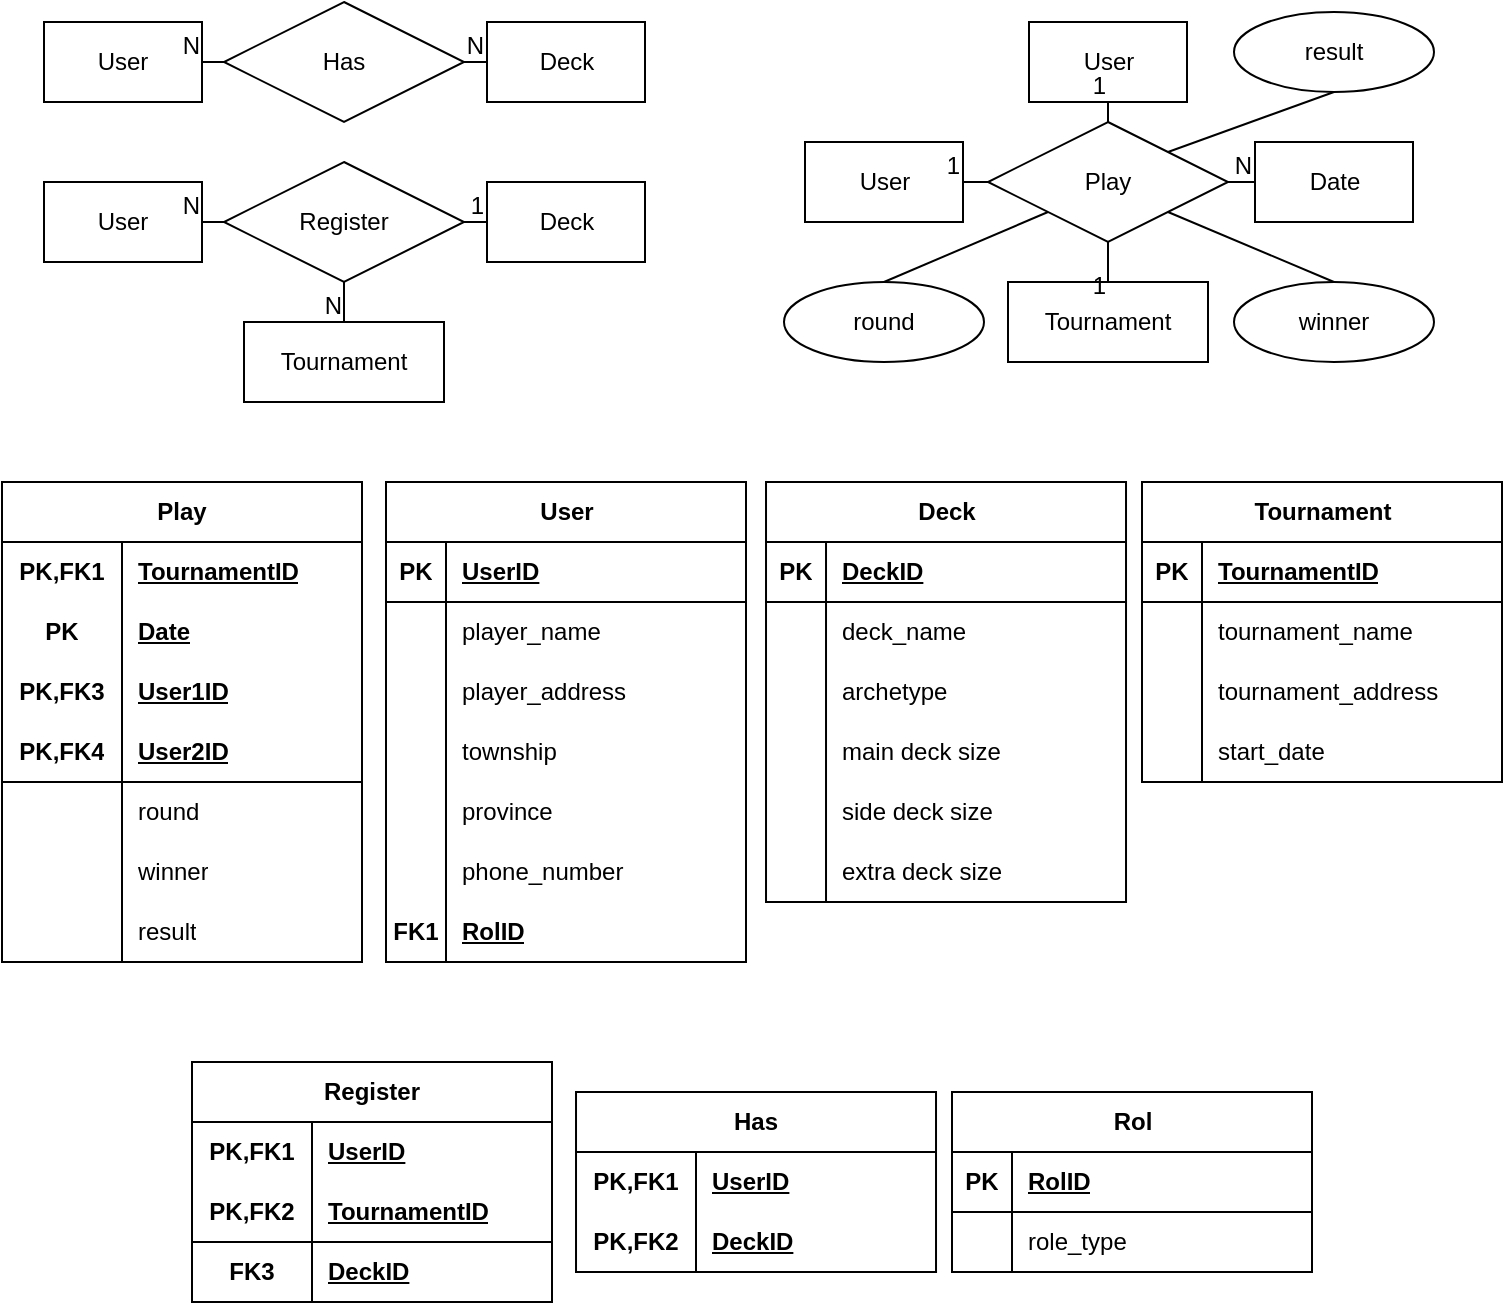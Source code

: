 <mxfile version="21.8.2" type="github">
  <diagram name="Page-1" id="n6OGM5h_O3I-MzQbRJ5R">
    <mxGraphModel dx="880" dy="466" grid="1" gridSize="10" guides="1" tooltips="1" connect="1" arrows="1" fold="1" page="1" pageScale="1" pageWidth="827" pageHeight="1169" math="0" shadow="0">
      <root>
        <mxCell id="0" />
        <mxCell id="1" parent="0" />
        <mxCell id="k-6lbQSvepRwD-YMHX3W-1" value="User" style="whiteSpace=wrap;html=1;align=center;" vertex="1" parent="1">
          <mxGeometry x="552.5" y="60" width="79" height="40" as="geometry" />
        </mxCell>
        <mxCell id="k-6lbQSvepRwD-YMHX3W-2" value="User" style="whiteSpace=wrap;html=1;align=center;" vertex="1" parent="1">
          <mxGeometry x="440.5" y="120" width="79" height="40" as="geometry" />
        </mxCell>
        <mxCell id="k-6lbQSvepRwD-YMHX3W-3" value="User" style="whiteSpace=wrap;html=1;align=center;" vertex="1" parent="1">
          <mxGeometry x="60" y="140" width="79" height="40" as="geometry" />
        </mxCell>
        <mxCell id="k-6lbQSvepRwD-YMHX3W-4" value="User" style="whiteSpace=wrap;html=1;align=center;" vertex="1" parent="1">
          <mxGeometry x="60" y="60" width="79" height="40" as="geometry" />
        </mxCell>
        <mxCell id="k-6lbQSvepRwD-YMHX3W-5" value="Tournament" style="whiteSpace=wrap;html=1;align=center;" vertex="1" parent="1">
          <mxGeometry x="542" y="190" width="100" height="40" as="geometry" />
        </mxCell>
        <mxCell id="k-6lbQSvepRwD-YMHX3W-6" value="Has" style="shape=rhombus;perimeter=rhombusPerimeter;whiteSpace=wrap;html=1;align=center;rounded=0;" vertex="1" parent="1">
          <mxGeometry x="150" y="50" width="120" height="60" as="geometry" />
        </mxCell>
        <mxCell id="k-6lbQSvepRwD-YMHX3W-7" value="" style="endArrow=none;html=1;rounded=0;entryX=0;entryY=0.5;entryDx=0;entryDy=0;exitX=1;exitY=0.5;exitDx=0;exitDy=0;" edge="1" parent="1" source="k-6lbQSvepRwD-YMHX3W-6" target="k-6lbQSvepRwD-YMHX3W-131">
          <mxGeometry relative="1" as="geometry">
            <mxPoint x="392" y="120" as="sourcePoint" />
            <mxPoint x="284" y="80" as="targetPoint" />
          </mxGeometry>
        </mxCell>
        <mxCell id="k-6lbQSvepRwD-YMHX3W-8" value="N" style="resizable=0;html=1;whiteSpace=wrap;align=right;verticalAlign=bottom;rounded=0;" connectable="0" vertex="1" parent="k-6lbQSvepRwD-YMHX3W-7">
          <mxGeometry x="1" relative="1" as="geometry" />
        </mxCell>
        <mxCell id="k-6lbQSvepRwD-YMHX3W-9" value="" style="endArrow=none;html=1;rounded=0;entryX=1;entryY=0.5;entryDx=0;entryDy=0;exitX=0;exitY=0.5;exitDx=0;exitDy=0;" edge="1" parent="1" source="k-6lbQSvepRwD-YMHX3W-6" target="k-6lbQSvepRwD-YMHX3W-4">
          <mxGeometry relative="1" as="geometry">
            <mxPoint x="160" y="130" as="sourcePoint" />
            <mxPoint x="140" y="80" as="targetPoint" />
          </mxGeometry>
        </mxCell>
        <mxCell id="k-6lbQSvepRwD-YMHX3W-10" value="N" style="resizable=0;html=1;whiteSpace=wrap;align=right;verticalAlign=bottom;rounded=0;" connectable="0" vertex="1" parent="k-6lbQSvepRwD-YMHX3W-9">
          <mxGeometry x="1" relative="1" as="geometry" />
        </mxCell>
        <mxCell id="k-6lbQSvepRwD-YMHX3W-11" value="Register" style="shape=rhombus;perimeter=rhombusPerimeter;whiteSpace=wrap;html=1;align=center;rounded=0;" vertex="1" parent="1">
          <mxGeometry x="150" y="130" width="120" height="60" as="geometry" />
        </mxCell>
        <mxCell id="k-6lbQSvepRwD-YMHX3W-12" value="" style="endArrow=none;html=1;rounded=0;exitX=0.5;exitY=1;exitDx=0;exitDy=0;entryX=0.5;entryY=0;entryDx=0;entryDy=0;" edge="1" parent="1" source="k-6lbQSvepRwD-YMHX3W-11" target="k-6lbQSvepRwD-YMHX3W-130">
          <mxGeometry relative="1" as="geometry">
            <mxPoint x="250" y="270" as="sourcePoint" />
            <mxPoint x="209.995" y="220" as="targetPoint" />
          </mxGeometry>
        </mxCell>
        <mxCell id="k-6lbQSvepRwD-YMHX3W-13" value="N" style="resizable=0;html=1;whiteSpace=wrap;align=right;verticalAlign=bottom;rounded=0;" connectable="0" vertex="1" parent="k-6lbQSvepRwD-YMHX3W-12">
          <mxGeometry x="1" relative="1" as="geometry" />
        </mxCell>
        <mxCell id="k-6lbQSvepRwD-YMHX3W-14" style="edgeStyle=orthogonalEdgeStyle;rounded=0;orthogonalLoop=1;jettySize=auto;html=1;exitX=1;exitY=0;exitDx=0;exitDy=0;" edge="1" parent="1" source="k-6lbQSvepRwD-YMHX3W-15">
          <mxGeometry relative="1" as="geometry">
            <mxPoint x="622" y="125" as="targetPoint" />
          </mxGeometry>
        </mxCell>
        <mxCell id="k-6lbQSvepRwD-YMHX3W-15" value="Play" style="shape=rhombus;perimeter=rhombusPerimeter;whiteSpace=wrap;html=1;align=center;rounded=0;" vertex="1" parent="1">
          <mxGeometry x="532" y="110" width="120" height="60" as="geometry" />
        </mxCell>
        <mxCell id="k-6lbQSvepRwD-YMHX3W-16" value="round" style="ellipse;whiteSpace=wrap;html=1;align=center;" vertex="1" parent="1">
          <mxGeometry x="430" y="190" width="100" height="40" as="geometry" />
        </mxCell>
        <mxCell id="k-6lbQSvepRwD-YMHX3W-17" value="" style="endArrow=none;html=1;rounded=0;exitX=0.5;exitY=0;exitDx=0;exitDy=0;entryX=0;entryY=1;entryDx=0;entryDy=0;" edge="1" parent="1" source="k-6lbQSvepRwD-YMHX3W-16" target="k-6lbQSvepRwD-YMHX3W-15">
          <mxGeometry relative="1" as="geometry">
            <mxPoint x="514" y="160" as="sourcePoint" />
            <mxPoint x="674" y="160" as="targetPoint" />
          </mxGeometry>
        </mxCell>
        <mxCell id="k-6lbQSvepRwD-YMHX3W-18" value="winner" style="ellipse;whiteSpace=wrap;html=1;align=center;" vertex="1" parent="1">
          <mxGeometry x="655" y="190" width="100" height="40" as="geometry" />
        </mxCell>
        <mxCell id="k-6lbQSvepRwD-YMHX3W-19" value="" style="endArrow=none;html=1;rounded=0;exitX=0.5;exitY=0;exitDx=0;exitDy=0;entryX=1;entryY=1;entryDx=0;entryDy=0;" edge="1" parent="1" source="k-6lbQSvepRwD-YMHX3W-18" target="k-6lbQSvepRwD-YMHX3W-15">
          <mxGeometry relative="1" as="geometry">
            <mxPoint x="414" y="270" as="sourcePoint" />
            <mxPoint x="572" y="165" as="targetPoint" />
          </mxGeometry>
        </mxCell>
        <mxCell id="k-6lbQSvepRwD-YMHX3W-20" value="result" style="ellipse;whiteSpace=wrap;html=1;align=center;" vertex="1" parent="1">
          <mxGeometry x="655" y="55" width="100" height="40" as="geometry" />
        </mxCell>
        <mxCell id="k-6lbQSvepRwD-YMHX3W-21" value="" style="endArrow=none;html=1;rounded=0;exitX=0.5;exitY=1;exitDx=0;exitDy=0;entryX=1;entryY=0;entryDx=0;entryDy=0;" edge="1" parent="1" source="k-6lbQSvepRwD-YMHX3W-20" target="k-6lbQSvepRwD-YMHX3W-15">
          <mxGeometry relative="1" as="geometry">
            <mxPoint x="566" y="42" as="sourcePoint" />
            <mxPoint x="674" y="110" as="targetPoint" />
          </mxGeometry>
        </mxCell>
        <mxCell id="k-6lbQSvepRwD-YMHX3W-22" value="Play" style="shape=table;startSize=30;container=1;collapsible=1;childLayout=tableLayout;fixedRows=1;rowLines=0;fontStyle=1;align=center;resizeLast=1;html=1;whiteSpace=wrap;" vertex="1" parent="1">
          <mxGeometry x="39" y="290" width="180" height="240" as="geometry" />
        </mxCell>
        <mxCell id="k-6lbQSvepRwD-YMHX3W-23" style="shape=tableRow;horizontal=0;startSize=0;swimlaneHead=0;swimlaneBody=0;fillColor=none;collapsible=0;dropTarget=0;points=[[0,0.5],[1,0.5]];portConstraint=eastwest;top=0;left=0;right=0;bottom=0;html=1;" vertex="1" parent="k-6lbQSvepRwD-YMHX3W-22">
          <mxGeometry y="30" width="180" height="30" as="geometry" />
        </mxCell>
        <mxCell id="k-6lbQSvepRwD-YMHX3W-24" style="shape=partialRectangle;connectable=0;fillColor=none;top=0;left=0;bottom=0;right=0;fontStyle=1;overflow=hidden;html=1;whiteSpace=wrap;" vertex="1" parent="k-6lbQSvepRwD-YMHX3W-23">
          <mxGeometry width="60" height="30" as="geometry">
            <mxRectangle width="60" height="30" as="alternateBounds" />
          </mxGeometry>
        </mxCell>
        <mxCell id="k-6lbQSvepRwD-YMHX3W-25" style="shape=partialRectangle;connectable=0;fillColor=none;top=0;left=0;bottom=0;right=0;align=left;spacingLeft=6;fontStyle=5;overflow=hidden;html=1;whiteSpace=wrap;" vertex="1" parent="k-6lbQSvepRwD-YMHX3W-23">
          <mxGeometry x="60" width="120" height="30" as="geometry">
            <mxRectangle width="120" height="30" as="alternateBounds" />
          </mxGeometry>
        </mxCell>
        <mxCell id="k-6lbQSvepRwD-YMHX3W-26" style="shape=tableRow;horizontal=0;startSize=0;swimlaneHead=0;swimlaneBody=0;fillColor=none;collapsible=0;dropTarget=0;points=[[0,0.5],[1,0.5]];portConstraint=eastwest;top=0;left=0;right=0;bottom=0;html=1;" vertex="1" parent="k-6lbQSvepRwD-YMHX3W-22">
          <mxGeometry y="60" width="180" height="30" as="geometry" />
        </mxCell>
        <mxCell id="k-6lbQSvepRwD-YMHX3W-27" style="shape=partialRectangle;connectable=0;fillColor=none;top=0;left=0;bottom=0;right=0;fontStyle=1;overflow=hidden;html=1;whiteSpace=wrap;" vertex="1" parent="k-6lbQSvepRwD-YMHX3W-26">
          <mxGeometry width="60" height="30" as="geometry">
            <mxRectangle width="60" height="30" as="alternateBounds" />
          </mxGeometry>
        </mxCell>
        <mxCell id="k-6lbQSvepRwD-YMHX3W-28" style="shape=partialRectangle;connectable=0;fillColor=none;top=0;left=0;bottom=0;right=0;align=left;spacingLeft=6;fontStyle=5;overflow=hidden;html=1;whiteSpace=wrap;" vertex="1" parent="k-6lbQSvepRwD-YMHX3W-26">
          <mxGeometry x="60" width="120" height="30" as="geometry">
            <mxRectangle width="120" height="30" as="alternateBounds" />
          </mxGeometry>
        </mxCell>
        <mxCell id="k-6lbQSvepRwD-YMHX3W-29" value="" style="shape=tableRow;horizontal=0;startSize=0;swimlaneHead=0;swimlaneBody=0;fillColor=none;collapsible=0;dropTarget=0;points=[[0,0.5],[1,0.5]];portConstraint=eastwest;top=0;left=0;right=0;bottom=0;html=1;" vertex="1" parent="k-6lbQSvepRwD-YMHX3W-22">
          <mxGeometry y="90" width="180" height="30" as="geometry" />
        </mxCell>
        <mxCell id="k-6lbQSvepRwD-YMHX3W-30" value="PK,FK3" style="shape=partialRectangle;connectable=0;fillColor=none;top=0;left=0;bottom=0;right=0;fontStyle=1;overflow=hidden;html=1;whiteSpace=wrap;" vertex="1" parent="k-6lbQSvepRwD-YMHX3W-29">
          <mxGeometry width="60" height="30" as="geometry">
            <mxRectangle width="60" height="30" as="alternateBounds" />
          </mxGeometry>
        </mxCell>
        <mxCell id="k-6lbQSvepRwD-YMHX3W-31" value="User1ID" style="shape=partialRectangle;connectable=0;fillColor=none;top=0;left=0;bottom=0;right=0;align=left;spacingLeft=6;fontStyle=5;overflow=hidden;html=1;whiteSpace=wrap;" vertex="1" parent="k-6lbQSvepRwD-YMHX3W-29">
          <mxGeometry x="60" width="120" height="30" as="geometry">
            <mxRectangle width="120" height="30" as="alternateBounds" />
          </mxGeometry>
        </mxCell>
        <mxCell id="k-6lbQSvepRwD-YMHX3W-32" value="" style="shape=tableRow;horizontal=0;startSize=0;swimlaneHead=0;swimlaneBody=0;fillColor=none;collapsible=0;dropTarget=0;points=[[0,0.5],[1,0.5]];portConstraint=eastwest;top=0;left=0;right=0;bottom=1;html=1;" vertex="1" parent="k-6lbQSvepRwD-YMHX3W-22">
          <mxGeometry y="120" width="180" height="30" as="geometry" />
        </mxCell>
        <mxCell id="k-6lbQSvepRwD-YMHX3W-33" value="PK,FK4" style="shape=partialRectangle;connectable=0;fillColor=none;top=0;left=0;bottom=0;right=0;fontStyle=1;overflow=hidden;html=1;whiteSpace=wrap;" vertex="1" parent="k-6lbQSvepRwD-YMHX3W-32">
          <mxGeometry width="60" height="30" as="geometry">
            <mxRectangle width="60" height="30" as="alternateBounds" />
          </mxGeometry>
        </mxCell>
        <mxCell id="k-6lbQSvepRwD-YMHX3W-34" value="User2ID" style="shape=partialRectangle;connectable=0;fillColor=none;top=0;left=0;bottom=0;right=0;align=left;spacingLeft=6;fontStyle=5;overflow=hidden;html=1;whiteSpace=wrap;" vertex="1" parent="k-6lbQSvepRwD-YMHX3W-32">
          <mxGeometry x="60" width="120" height="30" as="geometry">
            <mxRectangle width="120" height="30" as="alternateBounds" />
          </mxGeometry>
        </mxCell>
        <mxCell id="k-6lbQSvepRwD-YMHX3W-35" value="" style="shape=tableRow;horizontal=0;startSize=0;swimlaneHead=0;swimlaneBody=0;fillColor=none;collapsible=0;dropTarget=0;points=[[0,0.5],[1,0.5]];portConstraint=eastwest;top=0;left=0;right=0;bottom=0;html=1;" vertex="1" parent="k-6lbQSvepRwD-YMHX3W-22">
          <mxGeometry y="150" width="180" height="30" as="geometry" />
        </mxCell>
        <mxCell id="k-6lbQSvepRwD-YMHX3W-36" value="" style="shape=partialRectangle;connectable=0;fillColor=none;top=0;left=0;bottom=0;right=0;editable=1;overflow=hidden;html=1;whiteSpace=wrap;" vertex="1" parent="k-6lbQSvepRwD-YMHX3W-35">
          <mxGeometry width="60" height="30" as="geometry">
            <mxRectangle width="60" height="30" as="alternateBounds" />
          </mxGeometry>
        </mxCell>
        <mxCell id="k-6lbQSvepRwD-YMHX3W-37" value="round" style="shape=partialRectangle;connectable=0;fillColor=none;top=0;left=0;bottom=0;right=0;align=left;spacingLeft=6;overflow=hidden;html=1;whiteSpace=wrap;" vertex="1" parent="k-6lbQSvepRwD-YMHX3W-35">
          <mxGeometry x="60" width="120" height="30" as="geometry">
            <mxRectangle width="120" height="30" as="alternateBounds" />
          </mxGeometry>
        </mxCell>
        <mxCell id="k-6lbQSvepRwD-YMHX3W-38" value="" style="shape=tableRow;horizontal=0;startSize=0;swimlaneHead=0;swimlaneBody=0;fillColor=none;collapsible=0;dropTarget=0;points=[[0,0.5],[1,0.5]];portConstraint=eastwest;top=0;left=0;right=0;bottom=0;html=1;" vertex="1" parent="k-6lbQSvepRwD-YMHX3W-22">
          <mxGeometry y="180" width="180" height="30" as="geometry" />
        </mxCell>
        <mxCell id="k-6lbQSvepRwD-YMHX3W-39" value="" style="shape=partialRectangle;connectable=0;fillColor=none;top=0;left=0;bottom=0;right=0;editable=1;overflow=hidden;html=1;whiteSpace=wrap;" vertex="1" parent="k-6lbQSvepRwD-YMHX3W-38">
          <mxGeometry width="60" height="30" as="geometry">
            <mxRectangle width="60" height="30" as="alternateBounds" />
          </mxGeometry>
        </mxCell>
        <mxCell id="k-6lbQSvepRwD-YMHX3W-40" value="winner" style="shape=partialRectangle;connectable=0;fillColor=none;top=0;left=0;bottom=0;right=0;align=left;spacingLeft=6;overflow=hidden;html=1;whiteSpace=wrap;" vertex="1" parent="k-6lbQSvepRwD-YMHX3W-38">
          <mxGeometry x="60" width="120" height="30" as="geometry">
            <mxRectangle width="120" height="30" as="alternateBounds" />
          </mxGeometry>
        </mxCell>
        <mxCell id="k-6lbQSvepRwD-YMHX3W-41" style="shape=tableRow;horizontal=0;startSize=0;swimlaneHead=0;swimlaneBody=0;fillColor=none;collapsible=0;dropTarget=0;points=[[0,0.5],[1,0.5]];portConstraint=eastwest;top=0;left=0;right=0;bottom=0;html=1;" vertex="1" parent="k-6lbQSvepRwD-YMHX3W-22">
          <mxGeometry y="210" width="180" height="30" as="geometry" />
        </mxCell>
        <mxCell id="k-6lbQSvepRwD-YMHX3W-42" style="shape=partialRectangle;connectable=0;fillColor=none;top=0;left=0;bottom=0;right=0;editable=1;overflow=hidden;html=1;whiteSpace=wrap;" vertex="1" parent="k-6lbQSvepRwD-YMHX3W-41">
          <mxGeometry width="60" height="30" as="geometry">
            <mxRectangle width="60" height="30" as="alternateBounds" />
          </mxGeometry>
        </mxCell>
        <mxCell id="k-6lbQSvepRwD-YMHX3W-43" style="shape=partialRectangle;connectable=0;fillColor=none;top=0;left=0;bottom=0;right=0;align=left;spacingLeft=6;overflow=hidden;html=1;whiteSpace=wrap;" vertex="1" parent="k-6lbQSvepRwD-YMHX3W-41">
          <mxGeometry x="60" width="120" height="30" as="geometry">
            <mxRectangle width="120" height="30" as="alternateBounds" />
          </mxGeometry>
        </mxCell>
        <mxCell id="k-6lbQSvepRwD-YMHX3W-44" value="PK" style="shape=partialRectangle;connectable=0;fillColor=none;top=0;left=0;bottom=0;right=0;fontStyle=1;overflow=hidden;html=1;whiteSpace=wrap;" vertex="1" parent="1">
          <mxGeometry x="39" y="350" width="60" height="30" as="geometry">
            <mxRectangle width="60" height="30" as="alternateBounds" />
          </mxGeometry>
        </mxCell>
        <mxCell id="k-6lbQSvepRwD-YMHX3W-45" value="Date" style="shape=partialRectangle;connectable=0;fillColor=none;top=0;left=0;bottom=0;right=0;align=left;spacingLeft=6;fontStyle=5;overflow=hidden;html=1;whiteSpace=wrap;" vertex="1" parent="1">
          <mxGeometry x="99" y="350" width="120" height="30" as="geometry">
            <mxRectangle width="120" height="30" as="alternateBounds" />
          </mxGeometry>
        </mxCell>
        <mxCell id="k-6lbQSvepRwD-YMHX3W-46" value="PK,FK1" style="shape=partialRectangle;connectable=0;fillColor=none;top=0;left=0;bottom=0;right=0;fontStyle=1;overflow=hidden;html=1;whiteSpace=wrap;" vertex="1" parent="1">
          <mxGeometry x="39" y="320" width="60" height="30" as="geometry">
            <mxRectangle width="60" height="30" as="alternateBounds" />
          </mxGeometry>
        </mxCell>
        <mxCell id="k-6lbQSvepRwD-YMHX3W-47" value="TournamentID" style="shape=partialRectangle;connectable=0;fillColor=none;top=0;left=0;bottom=0;right=0;align=left;spacingLeft=6;fontStyle=5;overflow=hidden;html=1;whiteSpace=wrap;" vertex="1" parent="1">
          <mxGeometry x="99" y="320" width="120" height="30" as="geometry">
            <mxRectangle width="120" height="30" as="alternateBounds" />
          </mxGeometry>
        </mxCell>
        <mxCell id="k-6lbQSvepRwD-YMHX3W-48" value="result" style="shape=partialRectangle;connectable=0;fillColor=none;top=0;left=0;bottom=0;right=0;align=left;spacingLeft=6;overflow=hidden;html=1;whiteSpace=wrap;" vertex="1" parent="1">
          <mxGeometry x="99" y="500" width="120" height="30" as="geometry">
            <mxRectangle width="120" height="30" as="alternateBounds" />
          </mxGeometry>
        </mxCell>
        <mxCell id="k-6lbQSvepRwD-YMHX3W-49" value="User" style="shape=table;startSize=30;container=1;collapsible=1;childLayout=tableLayout;fixedRows=1;rowLines=0;fontStyle=1;align=center;resizeLast=1;html=1;" vertex="1" parent="1">
          <mxGeometry x="231" y="290" width="180" height="240" as="geometry" />
        </mxCell>
        <mxCell id="k-6lbQSvepRwD-YMHX3W-50" value="" style="shape=tableRow;horizontal=0;startSize=0;swimlaneHead=0;swimlaneBody=0;fillColor=none;collapsible=0;dropTarget=0;points=[[0,0.5],[1,0.5]];portConstraint=eastwest;top=0;left=0;right=0;bottom=1;" vertex="1" parent="k-6lbQSvepRwD-YMHX3W-49">
          <mxGeometry y="30" width="180" height="30" as="geometry" />
        </mxCell>
        <mxCell id="k-6lbQSvepRwD-YMHX3W-51" value="PK" style="shape=partialRectangle;connectable=0;fillColor=none;top=0;left=0;bottom=0;right=0;fontStyle=1;overflow=hidden;whiteSpace=wrap;html=1;" vertex="1" parent="k-6lbQSvepRwD-YMHX3W-50">
          <mxGeometry width="30" height="30" as="geometry">
            <mxRectangle width="30" height="30" as="alternateBounds" />
          </mxGeometry>
        </mxCell>
        <mxCell id="k-6lbQSvepRwD-YMHX3W-52" value="UserID" style="shape=partialRectangle;connectable=0;fillColor=none;top=0;left=0;bottom=0;right=0;align=left;spacingLeft=6;fontStyle=5;overflow=hidden;whiteSpace=wrap;html=1;" vertex="1" parent="k-6lbQSvepRwD-YMHX3W-50">
          <mxGeometry x="30" width="150" height="30" as="geometry">
            <mxRectangle width="150" height="30" as="alternateBounds" />
          </mxGeometry>
        </mxCell>
        <mxCell id="k-6lbQSvepRwD-YMHX3W-53" value="" style="shape=tableRow;horizontal=0;startSize=0;swimlaneHead=0;swimlaneBody=0;fillColor=none;collapsible=0;dropTarget=0;points=[[0,0.5],[1,0.5]];portConstraint=eastwest;top=0;left=0;right=0;bottom=0;" vertex="1" parent="k-6lbQSvepRwD-YMHX3W-49">
          <mxGeometry y="60" width="180" height="30" as="geometry" />
        </mxCell>
        <mxCell id="k-6lbQSvepRwD-YMHX3W-54" value="" style="shape=partialRectangle;connectable=0;fillColor=none;top=0;left=0;bottom=0;right=0;editable=1;overflow=hidden;whiteSpace=wrap;html=1;" vertex="1" parent="k-6lbQSvepRwD-YMHX3W-53">
          <mxGeometry width="30" height="30" as="geometry">
            <mxRectangle width="30" height="30" as="alternateBounds" />
          </mxGeometry>
        </mxCell>
        <mxCell id="k-6lbQSvepRwD-YMHX3W-55" value="player_name" style="shape=partialRectangle;connectable=0;fillColor=none;top=0;left=0;bottom=0;right=0;align=left;spacingLeft=6;overflow=hidden;whiteSpace=wrap;html=1;" vertex="1" parent="k-6lbQSvepRwD-YMHX3W-53">
          <mxGeometry x="30" width="150" height="30" as="geometry">
            <mxRectangle width="150" height="30" as="alternateBounds" />
          </mxGeometry>
        </mxCell>
        <mxCell id="k-6lbQSvepRwD-YMHX3W-56" value="" style="shape=tableRow;horizontal=0;startSize=0;swimlaneHead=0;swimlaneBody=0;fillColor=none;collapsible=0;dropTarget=0;points=[[0,0.5],[1,0.5]];portConstraint=eastwest;top=0;left=0;right=0;bottom=0;" vertex="1" parent="k-6lbQSvepRwD-YMHX3W-49">
          <mxGeometry y="90" width="180" height="30" as="geometry" />
        </mxCell>
        <mxCell id="k-6lbQSvepRwD-YMHX3W-57" value="" style="shape=partialRectangle;connectable=0;fillColor=none;top=0;left=0;bottom=0;right=0;editable=1;overflow=hidden;whiteSpace=wrap;html=1;" vertex="1" parent="k-6lbQSvepRwD-YMHX3W-56">
          <mxGeometry width="30" height="30" as="geometry">
            <mxRectangle width="30" height="30" as="alternateBounds" />
          </mxGeometry>
        </mxCell>
        <mxCell id="k-6lbQSvepRwD-YMHX3W-58" value="player_address" style="shape=partialRectangle;connectable=0;fillColor=none;top=0;left=0;bottom=0;right=0;align=left;spacingLeft=6;overflow=hidden;whiteSpace=wrap;html=1;" vertex="1" parent="k-6lbQSvepRwD-YMHX3W-56">
          <mxGeometry x="30" width="150" height="30" as="geometry">
            <mxRectangle width="150" height="30" as="alternateBounds" />
          </mxGeometry>
        </mxCell>
        <mxCell id="k-6lbQSvepRwD-YMHX3W-59" value="" style="shape=tableRow;horizontal=0;startSize=0;swimlaneHead=0;swimlaneBody=0;fillColor=none;collapsible=0;dropTarget=0;points=[[0,0.5],[1,0.5]];portConstraint=eastwest;top=0;left=0;right=0;bottom=0;" vertex="1" parent="k-6lbQSvepRwD-YMHX3W-49">
          <mxGeometry y="120" width="180" height="30" as="geometry" />
        </mxCell>
        <mxCell id="k-6lbQSvepRwD-YMHX3W-60" value="" style="shape=partialRectangle;connectable=0;fillColor=none;top=0;left=0;bottom=0;right=0;editable=1;overflow=hidden;whiteSpace=wrap;html=1;" vertex="1" parent="k-6lbQSvepRwD-YMHX3W-59">
          <mxGeometry width="30" height="30" as="geometry">
            <mxRectangle width="30" height="30" as="alternateBounds" />
          </mxGeometry>
        </mxCell>
        <mxCell id="k-6lbQSvepRwD-YMHX3W-61" value="township" style="shape=partialRectangle;connectable=0;fillColor=none;top=0;left=0;bottom=0;right=0;align=left;spacingLeft=6;overflow=hidden;whiteSpace=wrap;html=1;" vertex="1" parent="k-6lbQSvepRwD-YMHX3W-59">
          <mxGeometry x="30" width="150" height="30" as="geometry">
            <mxRectangle width="150" height="30" as="alternateBounds" />
          </mxGeometry>
        </mxCell>
        <mxCell id="k-6lbQSvepRwD-YMHX3W-62" style="shape=tableRow;horizontal=0;startSize=0;swimlaneHead=0;swimlaneBody=0;fillColor=none;collapsible=0;dropTarget=0;points=[[0,0.5],[1,0.5]];portConstraint=eastwest;top=0;left=0;right=0;bottom=0;" vertex="1" parent="k-6lbQSvepRwD-YMHX3W-49">
          <mxGeometry y="150" width="180" height="30" as="geometry" />
        </mxCell>
        <mxCell id="k-6lbQSvepRwD-YMHX3W-63" style="shape=partialRectangle;connectable=0;fillColor=none;top=0;left=0;bottom=0;right=0;editable=1;overflow=hidden;whiteSpace=wrap;html=1;" vertex="1" parent="k-6lbQSvepRwD-YMHX3W-62">
          <mxGeometry width="30" height="30" as="geometry">
            <mxRectangle width="30" height="30" as="alternateBounds" />
          </mxGeometry>
        </mxCell>
        <mxCell id="k-6lbQSvepRwD-YMHX3W-64" value="province" style="shape=partialRectangle;connectable=0;fillColor=none;top=0;left=0;bottom=0;right=0;align=left;spacingLeft=6;overflow=hidden;whiteSpace=wrap;html=1;" vertex="1" parent="k-6lbQSvepRwD-YMHX3W-62">
          <mxGeometry x="30" width="150" height="30" as="geometry">
            <mxRectangle width="150" height="30" as="alternateBounds" />
          </mxGeometry>
        </mxCell>
        <mxCell id="k-6lbQSvepRwD-YMHX3W-65" style="shape=tableRow;horizontal=0;startSize=0;swimlaneHead=0;swimlaneBody=0;fillColor=none;collapsible=0;dropTarget=0;points=[[0,0.5],[1,0.5]];portConstraint=eastwest;top=0;left=0;right=0;bottom=0;" vertex="1" parent="k-6lbQSvepRwD-YMHX3W-49">
          <mxGeometry y="180" width="180" height="30" as="geometry" />
        </mxCell>
        <mxCell id="k-6lbQSvepRwD-YMHX3W-66" style="shape=partialRectangle;connectable=0;fillColor=none;top=0;left=0;bottom=0;right=0;editable=1;overflow=hidden;whiteSpace=wrap;html=1;" vertex="1" parent="k-6lbQSvepRwD-YMHX3W-65">
          <mxGeometry width="30" height="30" as="geometry">
            <mxRectangle width="30" height="30" as="alternateBounds" />
          </mxGeometry>
        </mxCell>
        <mxCell id="k-6lbQSvepRwD-YMHX3W-67" value="phone_number" style="shape=partialRectangle;connectable=0;fillColor=none;top=0;left=0;bottom=0;right=0;align=left;spacingLeft=6;overflow=hidden;whiteSpace=wrap;html=1;" vertex="1" parent="k-6lbQSvepRwD-YMHX3W-65">
          <mxGeometry x="30" width="150" height="30" as="geometry">
            <mxRectangle width="150" height="30" as="alternateBounds" />
          </mxGeometry>
        </mxCell>
        <mxCell id="k-6lbQSvepRwD-YMHX3W-156" style="shape=tableRow;horizontal=0;startSize=0;swimlaneHead=0;swimlaneBody=0;fillColor=none;collapsible=0;dropTarget=0;points=[[0,0.5],[1,0.5]];portConstraint=eastwest;top=0;left=0;right=0;bottom=0;" vertex="1" parent="k-6lbQSvepRwD-YMHX3W-49">
          <mxGeometry y="210" width="180" height="30" as="geometry" />
        </mxCell>
        <mxCell id="k-6lbQSvepRwD-YMHX3W-157" value="&lt;b&gt;FK1&lt;/b&gt;" style="shape=partialRectangle;connectable=0;fillColor=none;top=0;left=0;bottom=0;right=0;editable=1;overflow=hidden;whiteSpace=wrap;html=1;" vertex="1" parent="k-6lbQSvepRwD-YMHX3W-156">
          <mxGeometry width="30" height="30" as="geometry">
            <mxRectangle width="30" height="30" as="alternateBounds" />
          </mxGeometry>
        </mxCell>
        <mxCell id="k-6lbQSvepRwD-YMHX3W-158" value="RolID" style="shape=partialRectangle;connectable=0;fillColor=none;top=0;left=0;bottom=0;right=0;align=left;spacingLeft=6;overflow=hidden;whiteSpace=wrap;html=1;fontStyle=5" vertex="1" parent="k-6lbQSvepRwD-YMHX3W-156">
          <mxGeometry x="30" width="150" height="30" as="geometry">
            <mxRectangle width="150" height="30" as="alternateBounds" />
          </mxGeometry>
        </mxCell>
        <mxCell id="k-6lbQSvepRwD-YMHX3W-68" value="Deck" style="shape=table;startSize=30;container=1;collapsible=1;childLayout=tableLayout;fixedRows=1;rowLines=0;fontStyle=1;align=center;resizeLast=1;html=1;" vertex="1" parent="1">
          <mxGeometry x="421.01" y="290" width="180" height="210" as="geometry" />
        </mxCell>
        <mxCell id="k-6lbQSvepRwD-YMHX3W-69" value="" style="shape=tableRow;horizontal=0;startSize=0;swimlaneHead=0;swimlaneBody=0;fillColor=none;collapsible=0;dropTarget=0;points=[[0,0.5],[1,0.5]];portConstraint=eastwest;top=0;left=0;right=0;bottom=1;" vertex="1" parent="k-6lbQSvepRwD-YMHX3W-68">
          <mxGeometry y="30" width="180" height="30" as="geometry" />
        </mxCell>
        <mxCell id="k-6lbQSvepRwD-YMHX3W-70" value="PK" style="shape=partialRectangle;connectable=0;fillColor=none;top=0;left=0;bottom=0;right=0;fontStyle=1;overflow=hidden;whiteSpace=wrap;html=1;" vertex="1" parent="k-6lbQSvepRwD-YMHX3W-69">
          <mxGeometry width="30" height="30" as="geometry">
            <mxRectangle width="30" height="30" as="alternateBounds" />
          </mxGeometry>
        </mxCell>
        <mxCell id="k-6lbQSvepRwD-YMHX3W-71" value="DeckID" style="shape=partialRectangle;connectable=0;fillColor=none;top=0;left=0;bottom=0;right=0;align=left;spacingLeft=6;fontStyle=5;overflow=hidden;whiteSpace=wrap;html=1;" vertex="1" parent="k-6lbQSvepRwD-YMHX3W-69">
          <mxGeometry x="30" width="150" height="30" as="geometry">
            <mxRectangle width="150" height="30" as="alternateBounds" />
          </mxGeometry>
        </mxCell>
        <mxCell id="k-6lbQSvepRwD-YMHX3W-72" value="" style="shape=tableRow;horizontal=0;startSize=0;swimlaneHead=0;swimlaneBody=0;fillColor=none;collapsible=0;dropTarget=0;points=[[0,0.5],[1,0.5]];portConstraint=eastwest;top=0;left=0;right=0;bottom=0;" vertex="1" parent="k-6lbQSvepRwD-YMHX3W-68">
          <mxGeometry y="60" width="180" height="30" as="geometry" />
        </mxCell>
        <mxCell id="k-6lbQSvepRwD-YMHX3W-73" value="" style="shape=partialRectangle;connectable=0;fillColor=none;top=0;left=0;bottom=0;right=0;editable=1;overflow=hidden;whiteSpace=wrap;html=1;" vertex="1" parent="k-6lbQSvepRwD-YMHX3W-72">
          <mxGeometry width="30" height="30" as="geometry">
            <mxRectangle width="30" height="30" as="alternateBounds" />
          </mxGeometry>
        </mxCell>
        <mxCell id="k-6lbQSvepRwD-YMHX3W-74" value="deck_name" style="shape=partialRectangle;connectable=0;fillColor=none;top=0;left=0;bottom=0;right=0;align=left;spacingLeft=6;overflow=hidden;whiteSpace=wrap;html=1;" vertex="1" parent="k-6lbQSvepRwD-YMHX3W-72">
          <mxGeometry x="30" width="150" height="30" as="geometry">
            <mxRectangle width="150" height="30" as="alternateBounds" />
          </mxGeometry>
        </mxCell>
        <mxCell id="k-6lbQSvepRwD-YMHX3W-75" value="" style="shape=tableRow;horizontal=0;startSize=0;swimlaneHead=0;swimlaneBody=0;fillColor=none;collapsible=0;dropTarget=0;points=[[0,0.5],[1,0.5]];portConstraint=eastwest;top=0;left=0;right=0;bottom=0;" vertex="1" parent="k-6lbQSvepRwD-YMHX3W-68">
          <mxGeometry y="90" width="180" height="30" as="geometry" />
        </mxCell>
        <mxCell id="k-6lbQSvepRwD-YMHX3W-76" value="" style="shape=partialRectangle;connectable=0;fillColor=none;top=0;left=0;bottom=0;right=0;editable=1;overflow=hidden;whiteSpace=wrap;html=1;" vertex="1" parent="k-6lbQSvepRwD-YMHX3W-75">
          <mxGeometry width="30" height="30" as="geometry">
            <mxRectangle width="30" height="30" as="alternateBounds" />
          </mxGeometry>
        </mxCell>
        <mxCell id="k-6lbQSvepRwD-YMHX3W-77" value="archetype" style="shape=partialRectangle;connectable=0;fillColor=none;top=0;left=0;bottom=0;right=0;align=left;spacingLeft=6;overflow=hidden;whiteSpace=wrap;html=1;" vertex="1" parent="k-6lbQSvepRwD-YMHX3W-75">
          <mxGeometry x="30" width="150" height="30" as="geometry">
            <mxRectangle width="150" height="30" as="alternateBounds" />
          </mxGeometry>
        </mxCell>
        <mxCell id="k-6lbQSvepRwD-YMHX3W-78" value="" style="shape=tableRow;horizontal=0;startSize=0;swimlaneHead=0;swimlaneBody=0;fillColor=none;collapsible=0;dropTarget=0;points=[[0,0.5],[1,0.5]];portConstraint=eastwest;top=0;left=0;right=0;bottom=0;" vertex="1" parent="k-6lbQSvepRwD-YMHX3W-68">
          <mxGeometry y="120" width="180" height="30" as="geometry" />
        </mxCell>
        <mxCell id="k-6lbQSvepRwD-YMHX3W-79" value="" style="shape=partialRectangle;connectable=0;fillColor=none;top=0;left=0;bottom=0;right=0;editable=1;overflow=hidden;whiteSpace=wrap;html=1;" vertex="1" parent="k-6lbQSvepRwD-YMHX3W-78">
          <mxGeometry width="30" height="30" as="geometry">
            <mxRectangle width="30" height="30" as="alternateBounds" />
          </mxGeometry>
        </mxCell>
        <mxCell id="k-6lbQSvepRwD-YMHX3W-80" value="main deck size" style="shape=partialRectangle;connectable=0;fillColor=none;top=0;left=0;bottom=0;right=0;align=left;spacingLeft=6;overflow=hidden;whiteSpace=wrap;html=1;" vertex="1" parent="k-6lbQSvepRwD-YMHX3W-78">
          <mxGeometry x="30" width="150" height="30" as="geometry">
            <mxRectangle width="150" height="30" as="alternateBounds" />
          </mxGeometry>
        </mxCell>
        <mxCell id="k-6lbQSvepRwD-YMHX3W-81" style="shape=tableRow;horizontal=0;startSize=0;swimlaneHead=0;swimlaneBody=0;fillColor=none;collapsible=0;dropTarget=0;points=[[0,0.5],[1,0.5]];portConstraint=eastwest;top=0;left=0;right=0;bottom=0;" vertex="1" parent="k-6lbQSvepRwD-YMHX3W-68">
          <mxGeometry y="150" width="180" height="30" as="geometry" />
        </mxCell>
        <mxCell id="k-6lbQSvepRwD-YMHX3W-82" style="shape=partialRectangle;connectable=0;fillColor=none;top=0;left=0;bottom=0;right=0;editable=1;overflow=hidden;whiteSpace=wrap;html=1;" vertex="1" parent="k-6lbQSvepRwD-YMHX3W-81">
          <mxGeometry width="30" height="30" as="geometry">
            <mxRectangle width="30" height="30" as="alternateBounds" />
          </mxGeometry>
        </mxCell>
        <mxCell id="k-6lbQSvepRwD-YMHX3W-83" value="side deck size" style="shape=partialRectangle;connectable=0;fillColor=none;top=0;left=0;bottom=0;right=0;align=left;spacingLeft=6;overflow=hidden;whiteSpace=wrap;html=1;" vertex="1" parent="k-6lbQSvepRwD-YMHX3W-81">
          <mxGeometry x="30" width="150" height="30" as="geometry">
            <mxRectangle width="150" height="30" as="alternateBounds" />
          </mxGeometry>
        </mxCell>
        <mxCell id="k-6lbQSvepRwD-YMHX3W-84" style="shape=tableRow;horizontal=0;startSize=0;swimlaneHead=0;swimlaneBody=0;fillColor=none;collapsible=0;dropTarget=0;points=[[0,0.5],[1,0.5]];portConstraint=eastwest;top=0;left=0;right=0;bottom=0;" vertex="1" parent="k-6lbQSvepRwD-YMHX3W-68">
          <mxGeometry y="180" width="180" height="30" as="geometry" />
        </mxCell>
        <mxCell id="k-6lbQSvepRwD-YMHX3W-85" style="shape=partialRectangle;connectable=0;fillColor=none;top=0;left=0;bottom=0;right=0;editable=1;overflow=hidden;whiteSpace=wrap;html=1;" vertex="1" parent="k-6lbQSvepRwD-YMHX3W-84">
          <mxGeometry width="30" height="30" as="geometry">
            <mxRectangle width="30" height="30" as="alternateBounds" />
          </mxGeometry>
        </mxCell>
        <mxCell id="k-6lbQSvepRwD-YMHX3W-86" value="extra deck size" style="shape=partialRectangle;connectable=0;fillColor=none;top=0;left=0;bottom=0;right=0;align=left;spacingLeft=6;overflow=hidden;whiteSpace=wrap;html=1;" vertex="1" parent="k-6lbQSvepRwD-YMHX3W-84">
          <mxGeometry x="30" width="150" height="30" as="geometry">
            <mxRectangle width="150" height="30" as="alternateBounds" />
          </mxGeometry>
        </mxCell>
        <mxCell id="k-6lbQSvepRwD-YMHX3W-87" value="Tournament" style="shape=table;startSize=30;container=1;collapsible=1;childLayout=tableLayout;fixedRows=1;rowLines=0;fontStyle=1;align=center;resizeLast=1;html=1;" vertex="1" parent="1">
          <mxGeometry x="609" y="290" width="180" height="150" as="geometry" />
        </mxCell>
        <mxCell id="k-6lbQSvepRwD-YMHX3W-88" value="" style="shape=tableRow;horizontal=0;startSize=0;swimlaneHead=0;swimlaneBody=0;fillColor=none;collapsible=0;dropTarget=0;points=[[0,0.5],[1,0.5]];portConstraint=eastwest;top=0;left=0;right=0;bottom=1;" vertex="1" parent="k-6lbQSvepRwD-YMHX3W-87">
          <mxGeometry y="30" width="180" height="30" as="geometry" />
        </mxCell>
        <mxCell id="k-6lbQSvepRwD-YMHX3W-89" value="PK" style="shape=partialRectangle;connectable=0;fillColor=none;top=0;left=0;bottom=0;right=0;fontStyle=1;overflow=hidden;whiteSpace=wrap;html=1;" vertex="1" parent="k-6lbQSvepRwD-YMHX3W-88">
          <mxGeometry width="30" height="30" as="geometry">
            <mxRectangle width="30" height="30" as="alternateBounds" />
          </mxGeometry>
        </mxCell>
        <mxCell id="k-6lbQSvepRwD-YMHX3W-90" value="TournamentID" style="shape=partialRectangle;connectable=0;fillColor=none;top=0;left=0;bottom=0;right=0;align=left;spacingLeft=6;fontStyle=5;overflow=hidden;whiteSpace=wrap;html=1;" vertex="1" parent="k-6lbQSvepRwD-YMHX3W-88">
          <mxGeometry x="30" width="150" height="30" as="geometry">
            <mxRectangle width="150" height="30" as="alternateBounds" />
          </mxGeometry>
        </mxCell>
        <mxCell id="k-6lbQSvepRwD-YMHX3W-91" value="" style="shape=tableRow;horizontal=0;startSize=0;swimlaneHead=0;swimlaneBody=0;fillColor=none;collapsible=0;dropTarget=0;points=[[0,0.5],[1,0.5]];portConstraint=eastwest;top=0;left=0;right=0;bottom=0;" vertex="1" parent="k-6lbQSvepRwD-YMHX3W-87">
          <mxGeometry y="60" width="180" height="30" as="geometry" />
        </mxCell>
        <mxCell id="k-6lbQSvepRwD-YMHX3W-92" value="" style="shape=partialRectangle;connectable=0;fillColor=none;top=0;left=0;bottom=0;right=0;editable=1;overflow=hidden;whiteSpace=wrap;html=1;" vertex="1" parent="k-6lbQSvepRwD-YMHX3W-91">
          <mxGeometry width="30" height="30" as="geometry">
            <mxRectangle width="30" height="30" as="alternateBounds" />
          </mxGeometry>
        </mxCell>
        <mxCell id="k-6lbQSvepRwD-YMHX3W-93" value="tournament_name" style="shape=partialRectangle;connectable=0;fillColor=none;top=0;left=0;bottom=0;right=0;align=left;spacingLeft=6;overflow=hidden;whiteSpace=wrap;html=1;" vertex="1" parent="k-6lbQSvepRwD-YMHX3W-91">
          <mxGeometry x="30" width="150" height="30" as="geometry">
            <mxRectangle width="150" height="30" as="alternateBounds" />
          </mxGeometry>
        </mxCell>
        <mxCell id="k-6lbQSvepRwD-YMHX3W-94" value="" style="shape=tableRow;horizontal=0;startSize=0;swimlaneHead=0;swimlaneBody=0;fillColor=none;collapsible=0;dropTarget=0;points=[[0,0.5],[1,0.5]];portConstraint=eastwest;top=0;left=0;right=0;bottom=0;" vertex="1" parent="k-6lbQSvepRwD-YMHX3W-87">
          <mxGeometry y="90" width="180" height="30" as="geometry" />
        </mxCell>
        <mxCell id="k-6lbQSvepRwD-YMHX3W-95" value="" style="shape=partialRectangle;connectable=0;fillColor=none;top=0;left=0;bottom=0;right=0;editable=1;overflow=hidden;whiteSpace=wrap;html=1;" vertex="1" parent="k-6lbQSvepRwD-YMHX3W-94">
          <mxGeometry width="30" height="30" as="geometry">
            <mxRectangle width="30" height="30" as="alternateBounds" />
          </mxGeometry>
        </mxCell>
        <mxCell id="k-6lbQSvepRwD-YMHX3W-96" value="tournament_address" style="shape=partialRectangle;connectable=0;fillColor=none;top=0;left=0;bottom=0;right=0;align=left;spacingLeft=6;overflow=hidden;whiteSpace=wrap;html=1;" vertex="1" parent="k-6lbQSvepRwD-YMHX3W-94">
          <mxGeometry x="30" width="150" height="30" as="geometry">
            <mxRectangle width="150" height="30" as="alternateBounds" />
          </mxGeometry>
        </mxCell>
        <mxCell id="k-6lbQSvepRwD-YMHX3W-97" value="" style="shape=tableRow;horizontal=0;startSize=0;swimlaneHead=0;swimlaneBody=0;fillColor=none;collapsible=0;dropTarget=0;points=[[0,0.5],[1,0.5]];portConstraint=eastwest;top=0;left=0;right=0;bottom=0;" vertex="1" parent="k-6lbQSvepRwD-YMHX3W-87">
          <mxGeometry y="120" width="180" height="30" as="geometry" />
        </mxCell>
        <mxCell id="k-6lbQSvepRwD-YMHX3W-98" value="" style="shape=partialRectangle;connectable=0;fillColor=none;top=0;left=0;bottom=0;right=0;editable=1;overflow=hidden;whiteSpace=wrap;html=1;" vertex="1" parent="k-6lbQSvepRwD-YMHX3W-97">
          <mxGeometry width="30" height="30" as="geometry">
            <mxRectangle width="30" height="30" as="alternateBounds" />
          </mxGeometry>
        </mxCell>
        <mxCell id="k-6lbQSvepRwD-YMHX3W-99" value="start_date" style="shape=partialRectangle;connectable=0;fillColor=none;top=0;left=0;bottom=0;right=0;align=left;spacingLeft=6;overflow=hidden;whiteSpace=wrap;html=1;" vertex="1" parent="k-6lbQSvepRwD-YMHX3W-97">
          <mxGeometry x="30" width="150" height="30" as="geometry">
            <mxRectangle width="150" height="30" as="alternateBounds" />
          </mxGeometry>
        </mxCell>
        <mxCell id="k-6lbQSvepRwD-YMHX3W-100" value="" style="endArrow=none;html=1;rounded=0;exitX=0.5;exitY=1;exitDx=0;exitDy=0;entryX=0.5;entryY=0;entryDx=0;entryDy=0;" edge="1" parent="1" source="k-6lbQSvepRwD-YMHX3W-15" target="k-6lbQSvepRwD-YMHX3W-5">
          <mxGeometry relative="1" as="geometry">
            <mxPoint x="514" y="330" as="sourcePoint" />
            <mxPoint x="592" y="190" as="targetPoint" />
          </mxGeometry>
        </mxCell>
        <mxCell id="k-6lbQSvepRwD-YMHX3W-101" value="1" style="resizable=0;html=1;whiteSpace=wrap;align=right;verticalAlign=bottom;" connectable="0" vertex="1" parent="k-6lbQSvepRwD-YMHX3W-100">
          <mxGeometry x="1" relative="1" as="geometry">
            <mxPoint y="10" as="offset" />
          </mxGeometry>
        </mxCell>
        <mxCell id="k-6lbQSvepRwD-YMHX3W-102" value="" style="endArrow=none;html=1;rounded=0;entryX=0.5;entryY=1;entryDx=0;entryDy=0;exitX=0.5;exitY=0;exitDx=0;exitDy=0;" edge="1" parent="1" source="k-6lbQSvepRwD-YMHX3W-15" target="k-6lbQSvepRwD-YMHX3W-1">
          <mxGeometry relative="1" as="geometry">
            <mxPoint x="634" y="80" as="sourcePoint" />
            <mxPoint x="592" y="100" as="targetPoint" />
            <Array as="points" />
          </mxGeometry>
        </mxCell>
        <mxCell id="k-6lbQSvepRwD-YMHX3W-103" value="1" style="resizable=0;html=1;whiteSpace=wrap;align=right;verticalAlign=bottom;" connectable="0" vertex="1" parent="k-6lbQSvepRwD-YMHX3W-102">
          <mxGeometry x="1" relative="1" as="geometry" />
        </mxCell>
        <mxCell id="k-6lbQSvepRwD-YMHX3W-104" value="" style="endArrow=none;html=1;rounded=0;entryX=0;entryY=0.5;entryDx=0;entryDy=0;exitX=1;exitY=0.5;exitDx=0;exitDy=0;" edge="1" parent="1" source="k-6lbQSvepRwD-YMHX3W-11" target="k-6lbQSvepRwD-YMHX3W-132">
          <mxGeometry relative="1" as="geometry">
            <mxPoint x="454" y="366" as="sourcePoint" />
            <mxPoint x="284" y="160" as="targetPoint" />
            <Array as="points" />
          </mxGeometry>
        </mxCell>
        <mxCell id="k-6lbQSvepRwD-YMHX3W-105" value="1" style="resizable=0;html=1;whiteSpace=wrap;align=right;verticalAlign=bottom;" connectable="0" vertex="1" parent="k-6lbQSvepRwD-YMHX3W-104">
          <mxGeometry x="1" relative="1" as="geometry" />
        </mxCell>
        <mxCell id="k-6lbQSvepRwD-YMHX3W-106" value="" style="endArrow=none;html=1;rounded=0;entryX=1;entryY=0.5;entryDx=0;entryDy=0;exitX=0;exitY=0.5;exitDx=0;exitDy=0;" edge="1" parent="1" source="k-6lbQSvepRwD-YMHX3W-15" target="k-6lbQSvepRwD-YMHX3W-2">
          <mxGeometry relative="1" as="geometry">
            <mxPoint x="612" y="130" as="sourcePoint" />
            <mxPoint x="520" y="140" as="targetPoint" />
            <Array as="points" />
          </mxGeometry>
        </mxCell>
        <mxCell id="k-6lbQSvepRwD-YMHX3W-107" value="1" style="resizable=0;html=1;whiteSpace=wrap;align=right;verticalAlign=bottom;" connectable="0" vertex="1" parent="k-6lbQSvepRwD-YMHX3W-106">
          <mxGeometry x="1" relative="1" as="geometry" />
        </mxCell>
        <mxCell id="k-6lbQSvepRwD-YMHX3W-108" value="" style="endArrow=none;html=1;rounded=0;entryX=0.5;entryY=1;entryDx=0;entryDy=0;exitX=0.5;exitY=0;exitDx=0;exitDy=0;" edge="1" parent="1">
          <mxGeometry relative="1" as="geometry">
            <mxPoint x="724" y="150" as="sourcePoint" />
            <mxPoint x="724" y="150" as="targetPoint" />
            <Array as="points" />
          </mxGeometry>
        </mxCell>
        <mxCell id="k-6lbQSvepRwD-YMHX3W-109" value="" style="endArrow=none;html=1;rounded=0;exitX=1;exitY=0.5;exitDx=0;exitDy=0;entryX=0;entryY=0.5;entryDx=0;entryDy=0;" edge="1" parent="1" source="k-6lbQSvepRwD-YMHX3W-15" target="k-6lbQSvepRwD-YMHX3W-133">
          <mxGeometry relative="1" as="geometry">
            <mxPoint x="516" y="-200" as="sourcePoint" />
            <mxPoint x="670" y="140" as="targetPoint" />
          </mxGeometry>
        </mxCell>
        <mxCell id="k-6lbQSvepRwD-YMHX3W-110" value="N" style="resizable=0;html=1;whiteSpace=wrap;align=right;verticalAlign=bottom;rounded=0;" connectable="0" vertex="1" parent="k-6lbQSvepRwD-YMHX3W-109">
          <mxGeometry x="1" relative="1" as="geometry" />
        </mxCell>
        <mxCell id="k-6lbQSvepRwD-YMHX3W-111" value="Has" style="shape=table;startSize=30;container=1;collapsible=1;childLayout=tableLayout;fixedRows=1;rowLines=0;fontStyle=1;align=center;resizeLast=1;html=1;whiteSpace=wrap;" vertex="1" parent="1">
          <mxGeometry x="326.01" y="595" width="180" height="90" as="geometry" />
        </mxCell>
        <mxCell id="k-6lbQSvepRwD-YMHX3W-112" value="" style="shape=tableRow;horizontal=0;startSize=0;swimlaneHead=0;swimlaneBody=0;fillColor=none;collapsible=0;dropTarget=0;points=[[0,0.5],[1,0.5]];portConstraint=eastwest;top=0;left=0;right=0;bottom=0;html=1;" vertex="1" parent="k-6lbQSvepRwD-YMHX3W-111">
          <mxGeometry y="30" width="180" height="30" as="geometry" />
        </mxCell>
        <mxCell id="k-6lbQSvepRwD-YMHX3W-113" value="PK,FK1" style="shape=partialRectangle;connectable=0;fillColor=none;top=0;left=0;bottom=0;right=0;fontStyle=1;overflow=hidden;html=1;whiteSpace=wrap;" vertex="1" parent="k-6lbQSvepRwD-YMHX3W-112">
          <mxGeometry width="60" height="30" as="geometry">
            <mxRectangle width="60" height="30" as="alternateBounds" />
          </mxGeometry>
        </mxCell>
        <mxCell id="k-6lbQSvepRwD-YMHX3W-114" value="UserID" style="shape=partialRectangle;connectable=0;fillColor=none;top=0;left=0;bottom=0;right=0;align=left;spacingLeft=6;fontStyle=5;overflow=hidden;html=1;whiteSpace=wrap;" vertex="1" parent="k-6lbQSvepRwD-YMHX3W-112">
          <mxGeometry x="60" width="120" height="30" as="geometry">
            <mxRectangle width="120" height="30" as="alternateBounds" />
          </mxGeometry>
        </mxCell>
        <mxCell id="k-6lbQSvepRwD-YMHX3W-115" value="" style="shape=tableRow;horizontal=0;startSize=0;swimlaneHead=0;swimlaneBody=0;fillColor=none;collapsible=0;dropTarget=0;points=[[0,0.5],[1,0.5]];portConstraint=eastwest;top=0;left=0;right=0;bottom=1;html=1;" vertex="1" parent="k-6lbQSvepRwD-YMHX3W-111">
          <mxGeometry y="60" width="180" height="30" as="geometry" />
        </mxCell>
        <mxCell id="k-6lbQSvepRwD-YMHX3W-116" value="PK,FK2" style="shape=partialRectangle;connectable=0;fillColor=none;top=0;left=0;bottom=0;right=0;fontStyle=1;overflow=hidden;html=1;whiteSpace=wrap;" vertex="1" parent="k-6lbQSvepRwD-YMHX3W-115">
          <mxGeometry width="60" height="30" as="geometry">
            <mxRectangle width="60" height="30" as="alternateBounds" />
          </mxGeometry>
        </mxCell>
        <mxCell id="k-6lbQSvepRwD-YMHX3W-117" value="DeckID" style="shape=partialRectangle;connectable=0;fillColor=none;top=0;left=0;bottom=0;right=0;align=left;spacingLeft=6;fontStyle=5;overflow=hidden;html=1;whiteSpace=wrap;" vertex="1" parent="k-6lbQSvepRwD-YMHX3W-115">
          <mxGeometry x="60" width="120" height="30" as="geometry">
            <mxRectangle width="120" height="30" as="alternateBounds" />
          </mxGeometry>
        </mxCell>
        <mxCell id="k-6lbQSvepRwD-YMHX3W-118" value="Register" style="shape=table;startSize=30;container=1;collapsible=1;childLayout=tableLayout;fixedRows=1;rowLines=0;fontStyle=1;align=center;resizeLast=1;html=1;whiteSpace=wrap;" vertex="1" parent="1">
          <mxGeometry x="134" y="580" width="180" height="120" as="geometry" />
        </mxCell>
        <mxCell id="k-6lbQSvepRwD-YMHX3W-119" value="" style="shape=tableRow;horizontal=0;startSize=0;swimlaneHead=0;swimlaneBody=0;fillColor=none;collapsible=0;dropTarget=0;points=[[0,0.5],[1,0.5]];portConstraint=eastwest;top=0;left=0;right=0;bottom=0;html=1;" vertex="1" parent="k-6lbQSvepRwD-YMHX3W-118">
          <mxGeometry y="30" width="180" height="30" as="geometry" />
        </mxCell>
        <mxCell id="k-6lbQSvepRwD-YMHX3W-120" value="PK,FK1" style="shape=partialRectangle;connectable=0;fillColor=none;top=0;left=0;bottom=0;right=0;fontStyle=1;overflow=hidden;html=1;whiteSpace=wrap;" vertex="1" parent="k-6lbQSvepRwD-YMHX3W-119">
          <mxGeometry width="60" height="30" as="geometry">
            <mxRectangle width="60" height="30" as="alternateBounds" />
          </mxGeometry>
        </mxCell>
        <mxCell id="k-6lbQSvepRwD-YMHX3W-121" value="UserID" style="shape=partialRectangle;connectable=0;fillColor=none;top=0;left=0;bottom=0;right=0;align=left;spacingLeft=6;fontStyle=5;overflow=hidden;html=1;whiteSpace=wrap;" vertex="1" parent="k-6lbQSvepRwD-YMHX3W-119">
          <mxGeometry x="60" width="120" height="30" as="geometry">
            <mxRectangle width="120" height="30" as="alternateBounds" />
          </mxGeometry>
        </mxCell>
        <mxCell id="k-6lbQSvepRwD-YMHX3W-122" value="" style="shape=tableRow;horizontal=0;startSize=0;swimlaneHead=0;swimlaneBody=0;fillColor=none;collapsible=0;dropTarget=0;points=[[0,0.5],[1,0.5]];portConstraint=eastwest;top=0;left=0;right=0;bottom=1;html=1;" vertex="1" parent="k-6lbQSvepRwD-YMHX3W-118">
          <mxGeometry y="60" width="180" height="30" as="geometry" />
        </mxCell>
        <mxCell id="k-6lbQSvepRwD-YMHX3W-123" value="PK,FK2" style="shape=partialRectangle;connectable=0;fillColor=none;top=0;left=0;bottom=0;right=0;fontStyle=1;overflow=hidden;html=1;whiteSpace=wrap;" vertex="1" parent="k-6lbQSvepRwD-YMHX3W-122">
          <mxGeometry width="60" height="30" as="geometry">
            <mxRectangle width="60" height="30" as="alternateBounds" />
          </mxGeometry>
        </mxCell>
        <mxCell id="k-6lbQSvepRwD-YMHX3W-124" value="TournamentID" style="shape=partialRectangle;connectable=0;fillColor=none;top=0;left=0;bottom=0;right=0;align=left;spacingLeft=6;fontStyle=5;overflow=hidden;html=1;whiteSpace=wrap;" vertex="1" parent="k-6lbQSvepRwD-YMHX3W-122">
          <mxGeometry x="60" width="120" height="30" as="geometry">
            <mxRectangle width="120" height="30" as="alternateBounds" />
          </mxGeometry>
        </mxCell>
        <mxCell id="k-6lbQSvepRwD-YMHX3W-125" style="shape=tableRow;horizontal=0;startSize=0;swimlaneHead=0;swimlaneBody=0;fillColor=none;collapsible=0;dropTarget=0;points=[[0,0.5],[1,0.5]];portConstraint=eastwest;top=0;left=0;right=0;bottom=1;html=1;" vertex="1" parent="k-6lbQSvepRwD-YMHX3W-118">
          <mxGeometry y="90" width="180" height="30" as="geometry" />
        </mxCell>
        <mxCell id="k-6lbQSvepRwD-YMHX3W-126" value="FK3" style="shape=partialRectangle;connectable=0;fillColor=none;top=0;left=0;bottom=0;right=0;fontStyle=1;overflow=hidden;html=1;whiteSpace=wrap;" vertex="1" parent="k-6lbQSvepRwD-YMHX3W-125">
          <mxGeometry width="60" height="30" as="geometry">
            <mxRectangle width="60" height="30" as="alternateBounds" />
          </mxGeometry>
        </mxCell>
        <mxCell id="k-6lbQSvepRwD-YMHX3W-127" value="DeckID" style="shape=partialRectangle;connectable=0;fillColor=none;top=0;left=0;bottom=0;right=0;align=left;spacingLeft=6;fontStyle=5;overflow=hidden;html=1;whiteSpace=wrap;" vertex="1" parent="k-6lbQSvepRwD-YMHX3W-125">
          <mxGeometry x="60" width="120" height="30" as="geometry">
            <mxRectangle width="120" height="30" as="alternateBounds" />
          </mxGeometry>
        </mxCell>
        <mxCell id="k-6lbQSvepRwD-YMHX3W-128" value="" style="endArrow=none;html=1;rounded=0;exitX=0;exitY=0.5;exitDx=0;exitDy=0;entryX=1;entryY=0.5;entryDx=0;entryDy=0;" edge="1" parent="1" source="k-6lbQSvepRwD-YMHX3W-11" target="k-6lbQSvepRwD-YMHX3W-3">
          <mxGeometry relative="1" as="geometry">
            <mxPoint x="230" y="210" as="sourcePoint" />
            <mxPoint x="140" y="160" as="targetPoint" />
          </mxGeometry>
        </mxCell>
        <mxCell id="k-6lbQSvepRwD-YMHX3W-129" value="N" style="resizable=0;html=1;whiteSpace=wrap;align=right;verticalAlign=bottom;rounded=0;" connectable="0" vertex="1" parent="k-6lbQSvepRwD-YMHX3W-128">
          <mxGeometry x="1" relative="1" as="geometry" />
        </mxCell>
        <mxCell id="k-6lbQSvepRwD-YMHX3W-130" value="Tournament" style="whiteSpace=wrap;html=1;align=center;" vertex="1" parent="1">
          <mxGeometry x="160" y="210" width="100" height="40" as="geometry" />
        </mxCell>
        <mxCell id="k-6lbQSvepRwD-YMHX3W-131" value="Deck" style="whiteSpace=wrap;html=1;align=center;" vertex="1" parent="1">
          <mxGeometry x="281.5" y="60" width="79" height="40" as="geometry" />
        </mxCell>
        <mxCell id="k-6lbQSvepRwD-YMHX3W-132" value="Deck" style="whiteSpace=wrap;html=1;align=center;" vertex="1" parent="1">
          <mxGeometry x="281.5" y="140" width="79" height="40" as="geometry" />
        </mxCell>
        <mxCell id="k-6lbQSvepRwD-YMHX3W-133" value="Date" style="whiteSpace=wrap;html=1;align=center;" vertex="1" parent="1">
          <mxGeometry x="665.5" y="120" width="79" height="40" as="geometry" />
        </mxCell>
        <mxCell id="k-6lbQSvepRwD-YMHX3W-134" value="Rol" style="shape=table;startSize=30;container=1;collapsible=1;childLayout=tableLayout;fixedRows=1;rowLines=0;fontStyle=1;align=center;resizeLast=1;html=1;" vertex="1" parent="1">
          <mxGeometry x="514" y="595" width="180" height="90" as="geometry" />
        </mxCell>
        <mxCell id="k-6lbQSvepRwD-YMHX3W-135" value="" style="shape=tableRow;horizontal=0;startSize=0;swimlaneHead=0;swimlaneBody=0;fillColor=none;collapsible=0;dropTarget=0;points=[[0,0.5],[1,0.5]];portConstraint=eastwest;top=0;left=0;right=0;bottom=1;" vertex="1" parent="k-6lbQSvepRwD-YMHX3W-134">
          <mxGeometry y="30" width="180" height="30" as="geometry" />
        </mxCell>
        <mxCell id="k-6lbQSvepRwD-YMHX3W-136" value="PK" style="shape=partialRectangle;connectable=0;fillColor=none;top=0;left=0;bottom=0;right=0;fontStyle=1;overflow=hidden;whiteSpace=wrap;html=1;" vertex="1" parent="k-6lbQSvepRwD-YMHX3W-135">
          <mxGeometry width="30" height="30" as="geometry">
            <mxRectangle width="30" height="30" as="alternateBounds" />
          </mxGeometry>
        </mxCell>
        <mxCell id="k-6lbQSvepRwD-YMHX3W-137" value="RolID" style="shape=partialRectangle;connectable=0;fillColor=none;top=0;left=0;bottom=0;right=0;align=left;spacingLeft=6;fontStyle=5;overflow=hidden;whiteSpace=wrap;html=1;" vertex="1" parent="k-6lbQSvepRwD-YMHX3W-135">
          <mxGeometry x="30" width="150" height="30" as="geometry">
            <mxRectangle width="150" height="30" as="alternateBounds" />
          </mxGeometry>
        </mxCell>
        <mxCell id="k-6lbQSvepRwD-YMHX3W-138" value="" style="shape=tableRow;horizontal=0;startSize=0;swimlaneHead=0;swimlaneBody=0;fillColor=none;collapsible=0;dropTarget=0;points=[[0,0.5],[1,0.5]];portConstraint=eastwest;top=0;left=0;right=0;bottom=0;" vertex="1" parent="k-6lbQSvepRwD-YMHX3W-134">
          <mxGeometry y="60" width="180" height="30" as="geometry" />
        </mxCell>
        <mxCell id="k-6lbQSvepRwD-YMHX3W-139" value="" style="shape=partialRectangle;connectable=0;fillColor=none;top=0;left=0;bottom=0;right=0;editable=1;overflow=hidden;whiteSpace=wrap;html=1;" vertex="1" parent="k-6lbQSvepRwD-YMHX3W-138">
          <mxGeometry width="30" height="30" as="geometry">
            <mxRectangle width="30" height="30" as="alternateBounds" />
          </mxGeometry>
        </mxCell>
        <mxCell id="k-6lbQSvepRwD-YMHX3W-140" value="role_type" style="shape=partialRectangle;connectable=0;fillColor=none;top=0;left=0;bottom=0;right=0;align=left;spacingLeft=6;overflow=hidden;whiteSpace=wrap;html=1;" vertex="1" parent="k-6lbQSvepRwD-YMHX3W-138">
          <mxGeometry x="30" width="150" height="30" as="geometry">
            <mxRectangle width="150" height="30" as="alternateBounds" />
          </mxGeometry>
        </mxCell>
      </root>
    </mxGraphModel>
  </diagram>
</mxfile>
